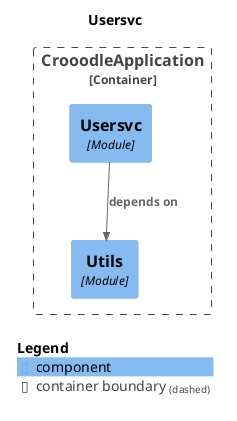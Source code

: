 @startuml
set separator none
title Usersvc

top to bottom direction

!include <C4/C4>
!include <C4/C4_Context>
!include <C4/C4_Component>

Container_Boundary("CrooodleApplication.CrooodleApplication_boundary", "CrooodleApplication", $tags="") {
  Component(CrooodleApplication.CrooodleApplication.Utils, "Utils", $techn="Module", $descr="", $tags="", $link="")
  Component(CrooodleApplication.CrooodleApplication.Usersvc, "Usersvc", $techn="Module", $descr="", $tags="", $link="")
}

Rel(CrooodleApplication.CrooodleApplication.Usersvc, CrooodleApplication.CrooodleApplication.Utils, "depends on", $techn="", $tags="", $link="")

SHOW_LEGEND(true)
@enduml